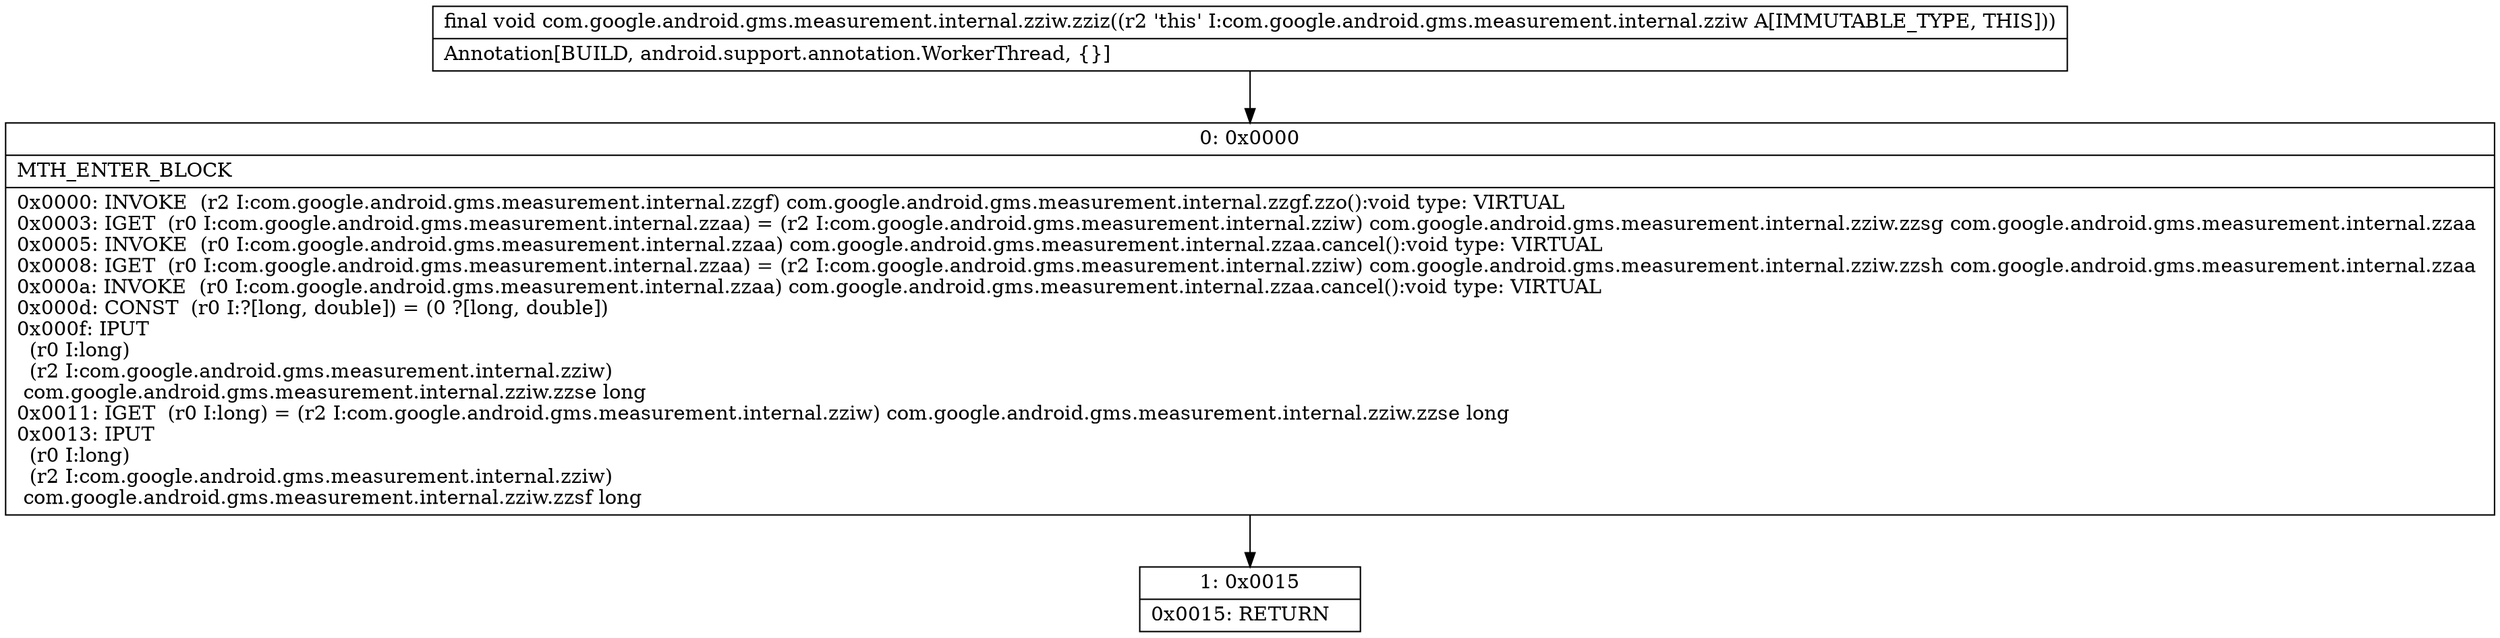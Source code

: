 digraph "CFG forcom.google.android.gms.measurement.internal.zziw.zziz()V" {
Node_0 [shape=record,label="{0\:\ 0x0000|MTH_ENTER_BLOCK\l|0x0000: INVOKE  (r2 I:com.google.android.gms.measurement.internal.zzgf) com.google.android.gms.measurement.internal.zzgf.zzo():void type: VIRTUAL \l0x0003: IGET  (r0 I:com.google.android.gms.measurement.internal.zzaa) = (r2 I:com.google.android.gms.measurement.internal.zziw) com.google.android.gms.measurement.internal.zziw.zzsg com.google.android.gms.measurement.internal.zzaa \l0x0005: INVOKE  (r0 I:com.google.android.gms.measurement.internal.zzaa) com.google.android.gms.measurement.internal.zzaa.cancel():void type: VIRTUAL \l0x0008: IGET  (r0 I:com.google.android.gms.measurement.internal.zzaa) = (r2 I:com.google.android.gms.measurement.internal.zziw) com.google.android.gms.measurement.internal.zziw.zzsh com.google.android.gms.measurement.internal.zzaa \l0x000a: INVOKE  (r0 I:com.google.android.gms.measurement.internal.zzaa) com.google.android.gms.measurement.internal.zzaa.cancel():void type: VIRTUAL \l0x000d: CONST  (r0 I:?[long, double]) = (0 ?[long, double]) \l0x000f: IPUT  \l  (r0 I:long)\l  (r2 I:com.google.android.gms.measurement.internal.zziw)\l com.google.android.gms.measurement.internal.zziw.zzse long \l0x0011: IGET  (r0 I:long) = (r2 I:com.google.android.gms.measurement.internal.zziw) com.google.android.gms.measurement.internal.zziw.zzse long \l0x0013: IPUT  \l  (r0 I:long)\l  (r2 I:com.google.android.gms.measurement.internal.zziw)\l com.google.android.gms.measurement.internal.zziw.zzsf long \l}"];
Node_1 [shape=record,label="{1\:\ 0x0015|0x0015: RETURN   \l}"];
MethodNode[shape=record,label="{final void com.google.android.gms.measurement.internal.zziw.zziz((r2 'this' I:com.google.android.gms.measurement.internal.zziw A[IMMUTABLE_TYPE, THIS]))  | Annotation[BUILD, android.support.annotation.WorkerThread, \{\}]\l}"];
MethodNode -> Node_0;
Node_0 -> Node_1;
}

